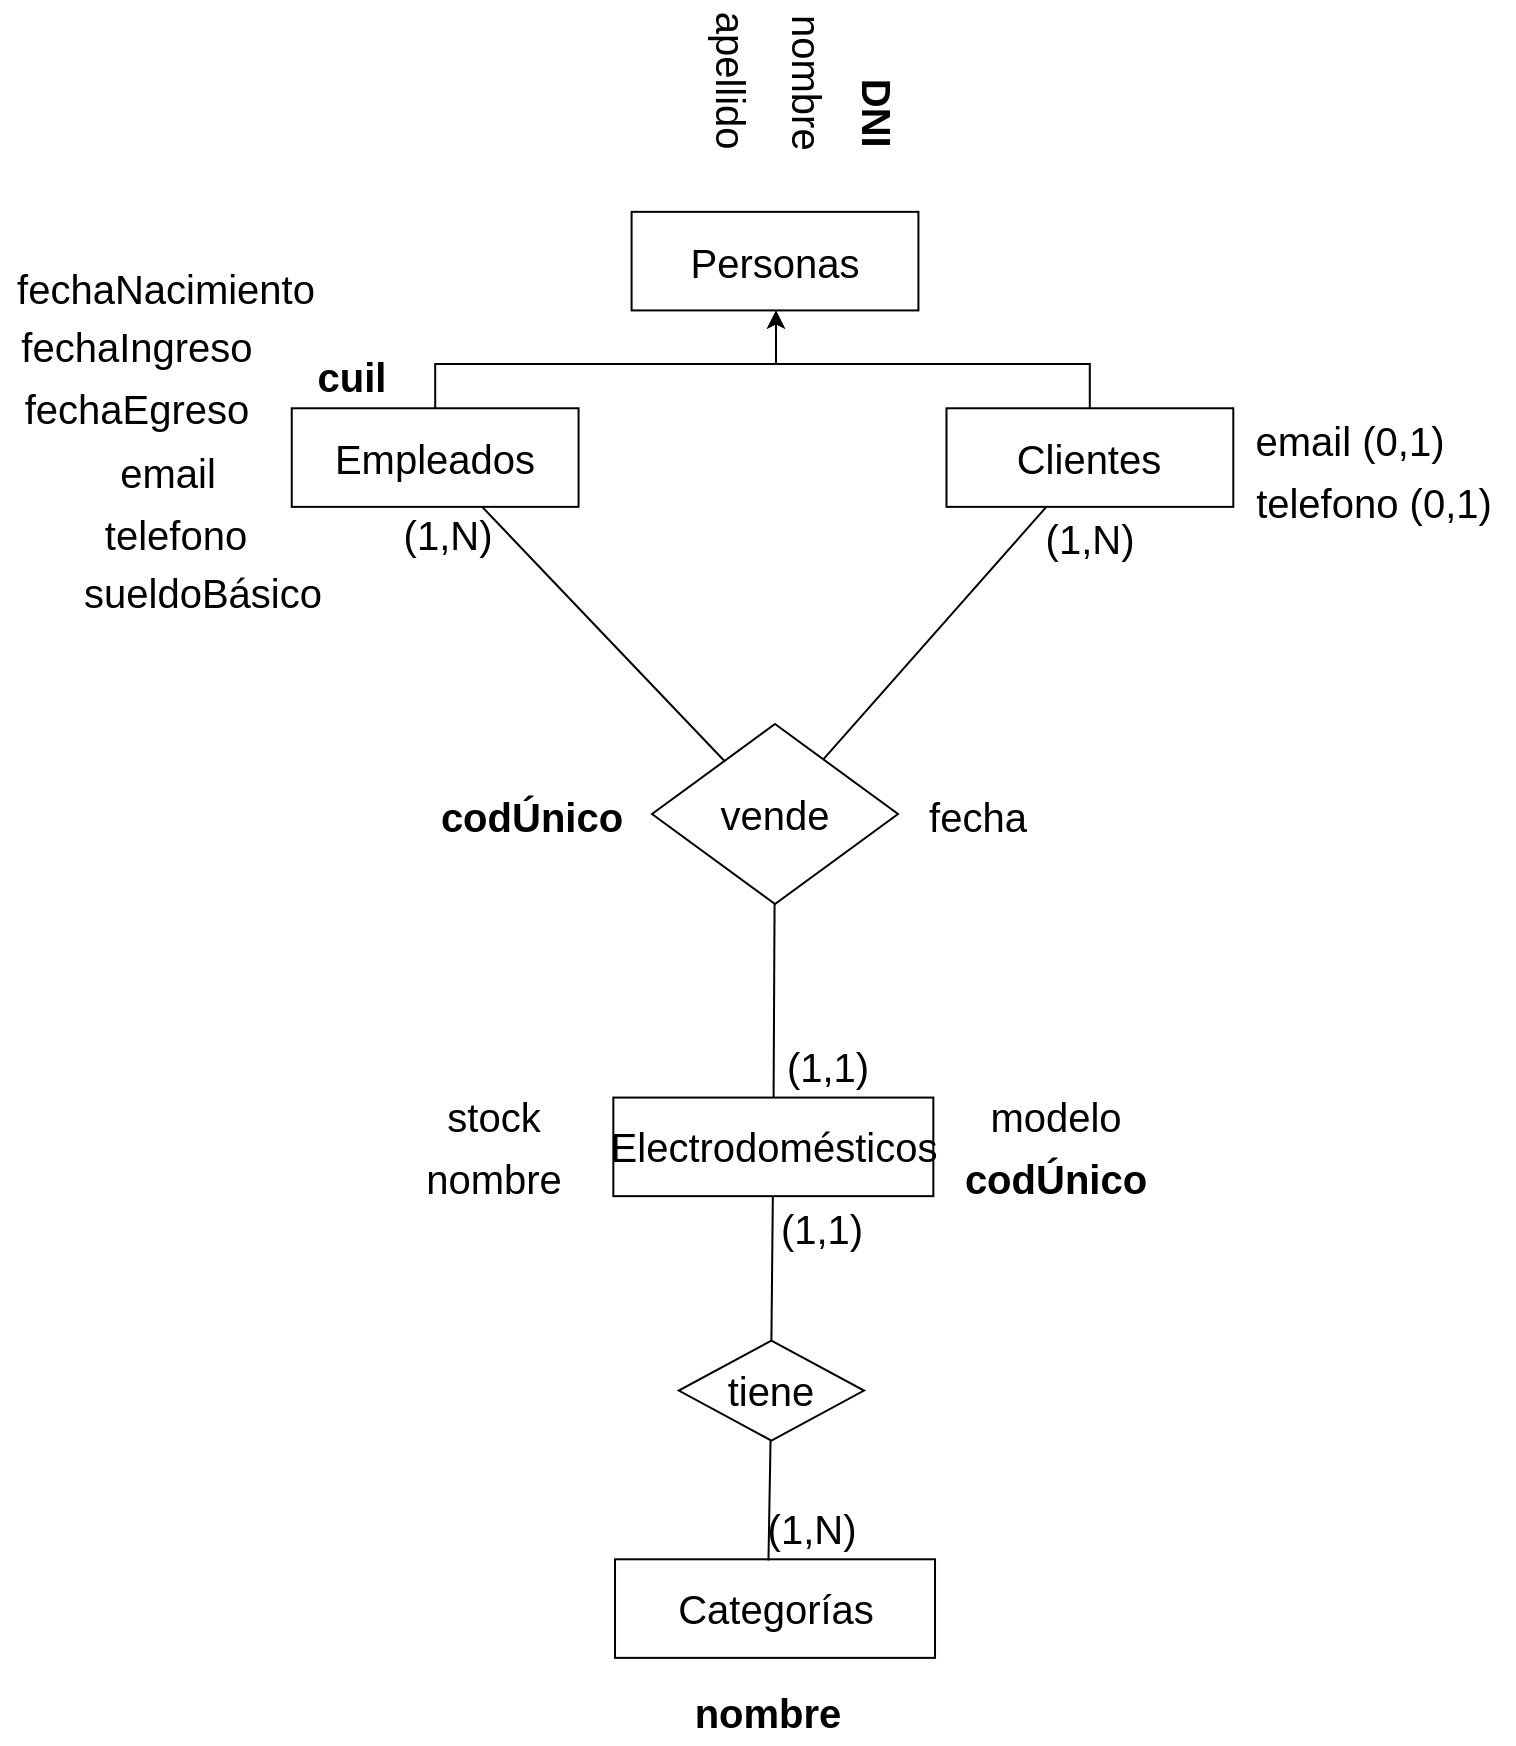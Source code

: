 <mxfile version="21.6.9" type="device">
  <diagram name="Página-1" id="r7Dmp1KG4LVQeCO9yeug">
    <mxGraphModel dx="1354" dy="860" grid="1" gridSize="10" guides="1" tooltips="1" connect="1" arrows="1" fold="1" page="1" pageScale="1" pageWidth="827" pageHeight="1169" background="#ffffff" math="0" shadow="0">
      <root>
        <mxCell id="0" />
        <mxCell id="1" parent="0" />
        <mxCell id="HCQNf0K5Za7anZb_OLYN-2" value="&lt;font style=&quot;font-size: 20px;&quot;&gt;Personas&lt;/font&gt;" style="whiteSpace=wrap;html=1;align=center;fontSize=20;" vertex="1" parent="1">
          <mxGeometry x="335.8" y="133.92" width="143.41" height="49.29" as="geometry" />
        </mxCell>
        <mxCell id="HCQNf0K5Za7anZb_OLYN-4" value="&lt;b style=&quot;font-size: 20px;&quot;&gt;DNI&lt;/b&gt;" style="text;html=1;strokeColor=none;fillColor=none;align=center;verticalAlign=middle;whiteSpace=wrap;rounded=0;fontSize=20;rotation=90;" vertex="1" parent="1">
          <mxGeometry x="424.95" y="72.61" width="68.29" height="24.29" as="geometry" />
        </mxCell>
        <mxCell id="HCQNf0K5Za7anZb_OLYN-5" value="nombre" style="text;html=1;strokeColor=none;fillColor=none;align=center;verticalAlign=middle;whiteSpace=wrap;rounded=0;fontSize=20;rotation=90;" vertex="1" parent="1">
          <mxGeometry x="383.53" y="53.44" width="80.38" height="31.43" as="geometry" />
        </mxCell>
        <mxCell id="HCQNf0K5Za7anZb_OLYN-14" value="" style="edgeStyle=orthogonalEdgeStyle;rounded=0;orthogonalLoop=1;jettySize=auto;html=1;" edge="1" parent="1" source="HCQNf0K5Za7anZb_OLYN-9" target="HCQNf0K5Za7anZb_OLYN-2">
          <mxGeometry relative="1" as="geometry">
            <Array as="points">
              <mxPoint x="238" y="210" />
              <mxPoint x="408" y="210" />
            </Array>
          </mxGeometry>
        </mxCell>
        <mxCell id="HCQNf0K5Za7anZb_OLYN-9" value="&lt;font style=&quot;font-size: 20px;&quot;&gt;Empleados&lt;/font&gt;" style="whiteSpace=wrap;html=1;align=center;fontSize=20;" vertex="1" parent="1">
          <mxGeometry x="165.87" y="232.14" width="143.41" height="49.29" as="geometry" />
        </mxCell>
        <mxCell id="HCQNf0K5Za7anZb_OLYN-15" value="" style="edgeStyle=orthogonalEdgeStyle;rounded=0;orthogonalLoop=1;jettySize=auto;html=1;" edge="1" parent="1" source="HCQNf0K5Za7anZb_OLYN-10" target="HCQNf0K5Za7anZb_OLYN-2">
          <mxGeometry relative="1" as="geometry">
            <Array as="points">
              <mxPoint x="565" y="210" />
              <mxPoint x="408" y="210" />
            </Array>
          </mxGeometry>
        </mxCell>
        <mxCell id="HCQNf0K5Za7anZb_OLYN-10" value="&lt;font style=&quot;font-size: 20px;&quot;&gt;Clientes&lt;/font&gt;" style="whiteSpace=wrap;html=1;align=center;fontSize=20;" vertex="1" parent="1">
          <mxGeometry x="493.24" y="232.14" width="143.41" height="49.29" as="geometry" />
        </mxCell>
        <mxCell id="HCQNf0K5Za7anZb_OLYN-11" value="apellido" style="text;html=1;strokeColor=none;fillColor=none;align=center;verticalAlign=middle;whiteSpace=wrap;rounded=0;fontSize=20;rotation=90;" vertex="1" parent="1">
          <mxGeometry x="346.65" y="52.4" width="78.3" height="31.43" as="geometry" />
        </mxCell>
        <mxCell id="HCQNf0K5Za7anZb_OLYN-12" value="email" style="text;html=1;strokeColor=none;fillColor=none;align=center;verticalAlign=middle;whiteSpace=wrap;rounded=0;fontSize=20;rotation=0;" vertex="1" parent="1">
          <mxGeometry x="75.5" y="248.03" width="55.86" height="31.43" as="geometry" />
        </mxCell>
        <mxCell id="HCQNf0K5Za7anZb_OLYN-13" value="telefono" style="text;html=1;strokeColor=none;fillColor=none;align=center;verticalAlign=middle;whiteSpace=wrap;rounded=0;fontSize=20;rotation=0;direction=west;" vertex="1" parent="1">
          <mxGeometry x="67.15" y="279.46" width="82.45" height="31.43" as="geometry" />
        </mxCell>
        <mxCell id="HCQNf0K5Za7anZb_OLYN-16" value="&lt;b&gt;cuil&lt;/b&gt;" style="text;html=1;strokeColor=none;fillColor=none;align=center;verticalAlign=middle;whiteSpace=wrap;rounded=0;fontSize=20;rotation=0;" vertex="1" parent="1">
          <mxGeometry x="165.87" y="200.0" width="60" height="31.43" as="geometry" />
        </mxCell>
        <mxCell id="HCQNf0K5Za7anZb_OLYN-18" value="fechaNacimiento" style="text;html=1;strokeColor=none;fillColor=none;align=center;verticalAlign=middle;whiteSpace=wrap;rounded=0;fontSize=20;rotation=0;" vertex="1" parent="1">
          <mxGeometry x="28.43" y="156.24" width="150" height="31.43" as="geometry" />
        </mxCell>
        <mxCell id="HCQNf0K5Za7anZb_OLYN-19" value="fechaIngreso" style="text;html=1;strokeColor=none;fillColor=none;align=center;verticalAlign=middle;whiteSpace=wrap;rounded=0;fontSize=20;rotation=0;" vertex="1" parent="1">
          <mxGeometry x="20.0" y="185.17" width="137.44" height="31.43" as="geometry" />
        </mxCell>
        <mxCell id="HCQNf0K5Za7anZb_OLYN-20" value="fechaEgreso" style="text;html=1;strokeColor=none;fillColor=none;align=center;verticalAlign=middle;whiteSpace=wrap;rounded=0;fontSize=20;rotation=0;" vertex="1" parent="1">
          <mxGeometry x="20.0" y="216.6" width="137.44" height="31.43" as="geometry" />
        </mxCell>
        <mxCell id="HCQNf0K5Za7anZb_OLYN-21" value="sueldoBásico" style="text;html=1;strokeColor=none;fillColor=none;align=center;verticalAlign=middle;whiteSpace=wrap;rounded=0;fontSize=20;rotation=0;" vertex="1" parent="1">
          <mxGeometry x="52.94" y="308.03" width="137.44" height="31.43" as="geometry" />
        </mxCell>
        <mxCell id="HCQNf0K5Za7anZb_OLYN-22" value="email (0,1)" style="text;html=1;strokeColor=none;fillColor=none;align=center;verticalAlign=middle;whiteSpace=wrap;rounded=0;fontSize=20;rotation=0;" vertex="1" parent="1">
          <mxGeometry x="640.37" y="232.14" width="110" height="31.43" as="geometry" />
        </mxCell>
        <mxCell id="HCQNf0K5Za7anZb_OLYN-23" value="telefono (0,1)" style="text;html=1;strokeColor=none;fillColor=none;align=center;verticalAlign=middle;whiteSpace=wrap;rounded=0;fontSize=20;rotation=0;" vertex="1" parent="1">
          <mxGeometry x="636.65" y="263.57" width="139.88" height="31.43" as="geometry" />
        </mxCell>
        <mxCell id="HCQNf0K5Za7anZb_OLYN-26" value="&lt;font style=&quot;font-size: 20px;&quot;&gt;Electrodomésticos&lt;/font&gt;" style="whiteSpace=wrap;html=1;align=center;fontSize=20;" vertex="1" parent="1">
          <mxGeometry x="326.67" y="576.79" width="160" height="49.29" as="geometry" />
        </mxCell>
        <mxCell id="HCQNf0K5Za7anZb_OLYN-27" value="&lt;font style=&quot;font-size: 20px;&quot;&gt;Categorías&lt;/font&gt;" style="whiteSpace=wrap;html=1;align=center;fontSize=20;" vertex="1" parent="1">
          <mxGeometry x="327.51" y="807.65" width="160" height="49.29" as="geometry" />
        </mxCell>
        <mxCell id="HCQNf0K5Za7anZb_OLYN-28" value="&lt;b&gt;codÚnico&lt;/b&gt;" style="text;html=1;strokeColor=none;fillColor=none;align=center;verticalAlign=middle;whiteSpace=wrap;rounded=0;fontSize=20;rotation=0;" vertex="1" parent="1">
          <mxGeometry x="507.71" y="601.43" width="80.38" height="31.43" as="geometry" />
        </mxCell>
        <mxCell id="HCQNf0K5Za7anZb_OLYN-29" value="nombre" style="text;html=1;strokeColor=none;fillColor=none;align=center;verticalAlign=middle;whiteSpace=wrap;rounded=0;fontSize=20;rotation=0;" vertex="1" parent="1">
          <mxGeometry x="227.69" y="601.43" width="78.3" height="31.43" as="geometry" />
        </mxCell>
        <mxCell id="HCQNf0K5Za7anZb_OLYN-30" value="modelo" style="text;html=1;strokeColor=none;fillColor=none;align=center;verticalAlign=middle;whiteSpace=wrap;rounded=0;fontSize=20;rotation=0;" vertex="1" parent="1">
          <mxGeometry x="508.75" y="570.0" width="78.3" height="31.43" as="geometry" />
        </mxCell>
        <mxCell id="HCQNf0K5Za7anZb_OLYN-32" value="stock" style="text;html=1;strokeColor=none;fillColor=none;align=center;verticalAlign=middle;whiteSpace=wrap;rounded=0;fontSize=20;rotation=0;" vertex="1" parent="1">
          <mxGeometry x="227.69" y="570" width="78.3" height="31.43" as="geometry" />
        </mxCell>
        <mxCell id="HCQNf0K5Za7anZb_OLYN-35" value="&lt;b&gt;nombre&lt;/b&gt;" style="text;html=1;strokeColor=none;fillColor=none;align=center;verticalAlign=middle;whiteSpace=wrap;rounded=0;fontSize=20;rotation=0;" vertex="1" parent="1">
          <mxGeometry x="364.88" y="868.29" width="78.3" height="31.43" as="geometry" />
        </mxCell>
        <mxCell id="HCQNf0K5Za7anZb_OLYN-38" value="&lt;b&gt;codÚnico&lt;/b&gt;" style="text;html=1;strokeColor=none;fillColor=none;align=center;verticalAlign=middle;whiteSpace=wrap;rounded=0;fontSize=20;rotation=0;" vertex="1" parent="1">
          <mxGeometry x="246.29" y="420" width="80.38" height="31.43" as="geometry" />
        </mxCell>
        <mxCell id="HCQNf0K5Za7anZb_OLYN-39" value="fecha" style="text;html=1;strokeColor=none;fillColor=none;align=center;verticalAlign=middle;whiteSpace=wrap;rounded=0;fontSize=20;rotation=0;" vertex="1" parent="1">
          <mxGeometry x="469.01" y="420.0" width="80.38" height="31.43" as="geometry" />
        </mxCell>
        <mxCell id="HCQNf0K5Za7anZb_OLYN-81" value="&lt;font style=&quot;font-size: 20px;&quot;&gt;tiene&lt;/font&gt;" style="shape=rhombus;perimeter=rhombusPerimeter;whiteSpace=wrap;html=1;align=center;fontSize=20;" vertex="1" parent="1">
          <mxGeometry x="359.4" y="698.29" width="92.61" height="50" as="geometry" />
        </mxCell>
        <mxCell id="HCQNf0K5Za7anZb_OLYN-82" value="" style="endArrow=none;html=1;rounded=0;entryX=0.5;entryY=0;entryDx=0;entryDy=0;" edge="1" parent="1" source="HCQNf0K5Za7anZb_OLYN-26" target="HCQNf0K5Za7anZb_OLYN-81">
          <mxGeometry relative="1" as="geometry">
            <mxPoint x="500.38" y="588.29" as="sourcePoint" />
            <mxPoint x="660.38" y="588.29" as="targetPoint" />
          </mxGeometry>
        </mxCell>
        <mxCell id="HCQNf0K5Za7anZb_OLYN-83" value="" style="endArrow=none;html=1;rounded=0;" edge="1" parent="1" source="HCQNf0K5Za7anZb_OLYN-81">
          <mxGeometry relative="1" as="geometry">
            <mxPoint x="423.23" y="650.29" as="sourcePoint" />
            <mxPoint x="404.23" y="808.29" as="targetPoint" />
          </mxGeometry>
        </mxCell>
        <mxCell id="HCQNf0K5Za7anZb_OLYN-86" value="(1,1)" style="text;html=1;strokeColor=none;fillColor=none;align=center;verticalAlign=middle;whiteSpace=wrap;rounded=0;fontSize=20;rotation=0;" vertex="1" parent="1">
          <mxGeometry x="413.17" y="626.08" width="36.47" height="31.43" as="geometry" />
        </mxCell>
        <mxCell id="HCQNf0K5Za7anZb_OLYN-89" value="(1,N)" style="text;html=1;strokeColor=none;fillColor=none;align=center;verticalAlign=middle;whiteSpace=wrap;rounded=0;fontSize=20;rotation=0;" vertex="1" parent="1">
          <mxGeometry x="407.5" y="776.22" width="36.47" height="31.43" as="geometry" />
        </mxCell>
        <mxCell id="HCQNf0K5Za7anZb_OLYN-90" value="vende" style="shape=rhombus;perimeter=rhombusPerimeter;whiteSpace=wrap;html=1;align=center;fontSize=20;" vertex="1" parent="1">
          <mxGeometry x="346.01" y="390" width="123" height="90" as="geometry" />
        </mxCell>
        <mxCell id="HCQNf0K5Za7anZb_OLYN-91" value="" style="endArrow=none;html=1;rounded=0;" edge="1" parent="1" source="HCQNf0K5Za7anZb_OLYN-9" target="HCQNf0K5Za7anZb_OLYN-90">
          <mxGeometry relative="1" as="geometry">
            <mxPoint x="500" y="510" as="sourcePoint" />
            <mxPoint x="660" y="510" as="targetPoint" />
          </mxGeometry>
        </mxCell>
        <mxCell id="HCQNf0K5Za7anZb_OLYN-92" value="" style="endArrow=none;html=1;rounded=0;" edge="1" parent="1" source="HCQNf0K5Za7anZb_OLYN-10" target="HCQNf0K5Za7anZb_OLYN-90">
          <mxGeometry relative="1" as="geometry">
            <mxPoint x="272" y="291" as="sourcePoint" />
            <mxPoint x="402" y="419" as="targetPoint" />
          </mxGeometry>
        </mxCell>
        <mxCell id="HCQNf0K5Za7anZb_OLYN-93" value="" style="endArrow=none;html=1;rounded=0;" edge="1" parent="1" source="HCQNf0K5Za7anZb_OLYN-90" target="HCQNf0K5Za7anZb_OLYN-26">
          <mxGeometry relative="1" as="geometry">
            <mxPoint x="555" y="291" as="sourcePoint" />
            <mxPoint x="451" y="417" as="targetPoint" />
          </mxGeometry>
        </mxCell>
        <mxCell id="HCQNf0K5Za7anZb_OLYN-94" value="(1,N)" style="text;html=1;strokeColor=none;fillColor=none;align=center;verticalAlign=middle;whiteSpace=wrap;rounded=0;fontSize=20;rotation=0;" vertex="1" parent="1">
          <mxGeometry x="546.71" y="281.43" width="36.47" height="31.43" as="geometry" />
        </mxCell>
        <mxCell id="HCQNf0K5Za7anZb_OLYN-95" value="(1,N)" style="text;html=1;strokeColor=none;fillColor=none;align=center;verticalAlign=middle;whiteSpace=wrap;rounded=0;fontSize=20;rotation=0;" vertex="1" parent="1">
          <mxGeometry x="225.87" y="279.46" width="36.47" height="31.43" as="geometry" />
        </mxCell>
        <mxCell id="HCQNf0K5Za7anZb_OLYN-96" value="(1,1)" style="text;html=1;strokeColor=none;fillColor=none;align=center;verticalAlign=middle;whiteSpace=wrap;rounded=0;fontSize=20;rotation=0;" vertex="1" parent="1">
          <mxGeometry x="415.54" y="545.36" width="36.47" height="31.43" as="geometry" />
        </mxCell>
      </root>
    </mxGraphModel>
  </diagram>
</mxfile>
